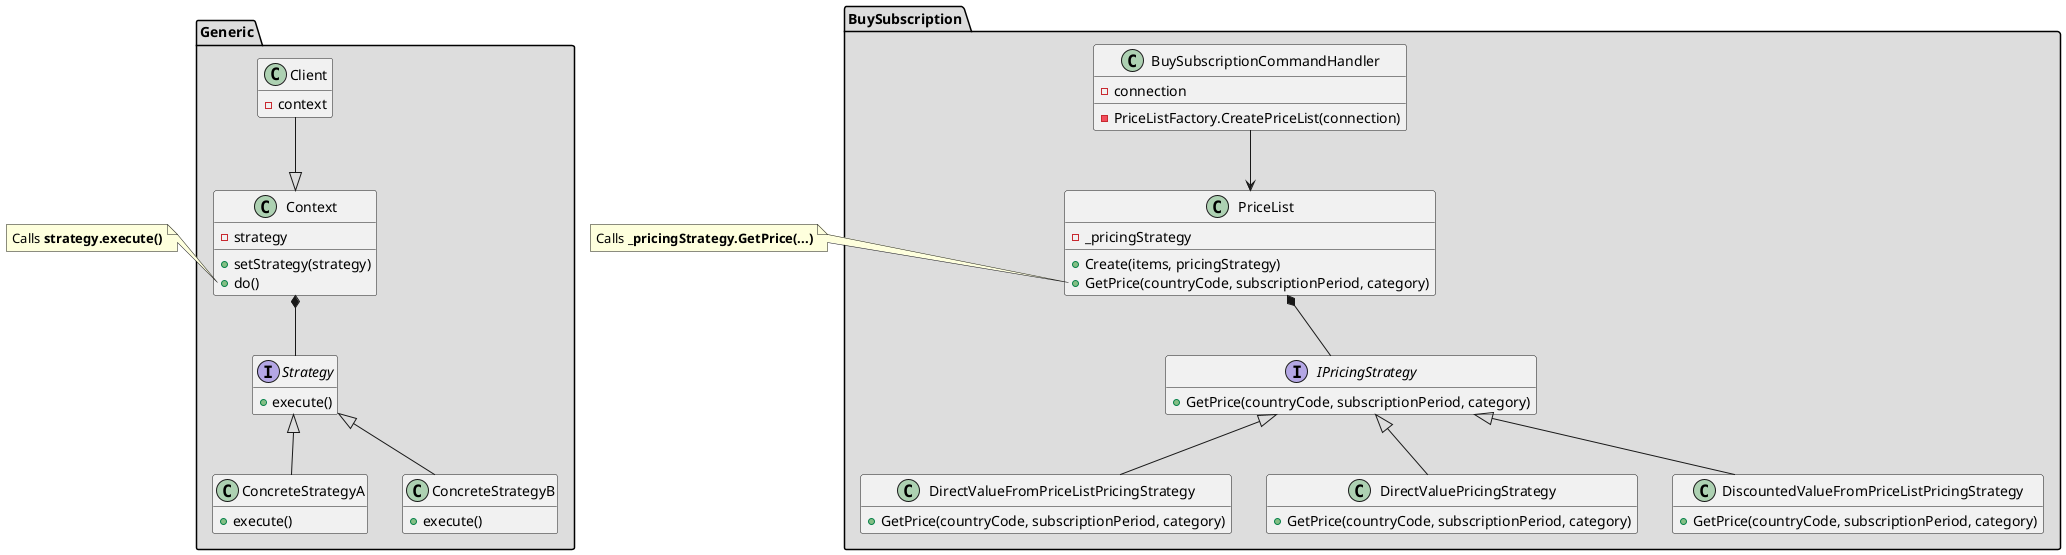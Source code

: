 @startuml
package "Generic" #DDDDDD {
class Client {
 - context
}

class Context {
 - strategy
 + setStrategy(strategy)
 + do()
}

interface Strategy {
 + execute()
}

class ConcreteStrategyA {
 + execute()
}

class ConcreteStrategyB {
 + execute()
}
}

package "BuySubscription" #DDDDDD {
class BuySubscriptionCommandHandler {
 - connection
 - PriceListFactory.CreatePriceList(connection)
}

class PriceList {
 - _pricingStrategy
 + Create(items, pricingStrategy)
 + GetPrice(countryCode, subscriptionPeriod, category)
}

interface IPricingStrategy {
 + GetPrice(countryCode, subscriptionPeriod, category)
}

class DirectValueFromPriceListPricingStrategy {
 + GetPrice(countryCode, subscriptionPeriod, category)
}

class DirectValuePricingStrategy {
 + GetPrice(countryCode, subscriptionPeriod, category)
}

class DiscountedValueFromPriceListPricingStrategy {
 + GetPrice(countryCode, subscriptionPeriod, category)
}
}

hide empty members

Client -down-|> Context
Context *-- Strategy
Strategy <|-- ConcreteStrategyA
Strategy <|-- ConcreteStrategyB

note left of Context::do 
 Calls <b>strategy.execute()</b>
end note


BuySubscriptionCommandHandler -down-> PriceList
PriceList *-- IPricingStrategy
IPricingStrategy <|-- DirectValueFromPriceListPricingStrategy
IPricingStrategy <|-- DirectValuePricingStrategy
IPricingStrategy <|-- DiscountedValueFromPriceListPricingStrategy

note left of PriceList::GetPrice 
 Calls <b>_pricingStrategy.GetPrice(...)</b>
end note
@enduml